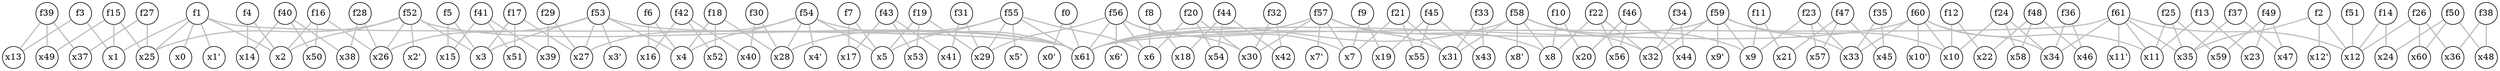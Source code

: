 graph BatchColumn {
// Index 3 Batch Column (Biegler)
node[shape=circle,fixedsize=1]
edge[color="gray", style="setlinewidth(2)"]

// dF/dy graph
f0--x61	
f1--x0	f1--x1	f1--x2	f1--x25	f1--x61	
f2--x12	f2--x35	
f3--x1	f3--x13	
f4--x2	f4--x14	
f5--x3	f5--x15	
f6--x4	f6--x16	
f7--x5	f7--x17	
f8--x6	f8--x18	
f9--x7	f9--x19	
f10--x8	f10--x20	
f11--x9	f11--x21	
f12--x10	f12--x22	
f13--x11	f13--x23	
f14--x12	f14--x24	
f15--x1	f15--x25	f15--x49	
f16--x2	f16--x26	f16--x50	
f17--x3	f17--x27	f17--x51	
f18--x4	f18--x28	f18--x52	
f19--x5	f19--x29	f19--x53	
f20--x6	f20--x30	f20--x54	
f21--x7	f21--x31	f21--x55	
f22--x8	f22--x32	f22--x56	
f23--x9	f23--x33	f23--x57	
f24--x10	f24--x34	f24--x58	
f25--x11	f25--x35	f25--x59	
f26--x12	f26--x36	f26--x60	
f27--x25	f27--x37	
f28--x26	f28--x38	
f29--x27	f29--x39	
f30--x28	f30--x40	
f31--x29	f31--x41	
f32--x30	f32--x42	
f33--x31	f33--x43	
f34--x32	f34--x44	
f35--x33	f35--x45	
f36--x34	f36--x46	
f37--x35	f37--x47	
f38--x36	f38--x48	
f39--x13	f39--x37	f39--x49	
f40--x14	f40--x38	f40--x50	
f41--x15	f41--x39	f41--x51	
f42--x16	f42--x40	f42--x52	
f43--x17	f43--x41	f43--x53	
f44--x18	f44--x42	f44--x54	
f45--x19	f45--x43	f45--x55	
f46--x20	f46--x44	f46--x56	
f47--x21	f47--x45	f47--x57	
f48--x22	f48--x46	f48--x58	
f49--x23	f49--x47	f49--x59	
f50--x24	f50--x48	f50--x60	
f51--x12	
f52--x2	f52--x3	f52--x25	f52--x26	f52--x61	
f53--x3	f53--x4	f53--x26	f53--x27	f53--x61	
f54--x4	f54--x5	f54--x27	f54--x28	f54--x61	
f55--x5	f55--x6	f55--x28	f55--x29	f55--x61	
f56--x6	f56--x7	f56--x29	f56--x30	f56--x61	
f57--x7	f57--x8	f57--x30	f57--x31	f57--x61	
f58--x8	f58--x9	f58--x31	f58--x32	f58--x61	
f59--x9	f59--x10	f59--x32	f59--x33	f59--x61	
f60--x10	f60--x11	f60--x33	f60--x34	f60--x61	
f61--x11	f61--x12	f61--x34	f61--x35	f61--x61	
// dF/dyp graph
f0--"x0'"	
f1--"x1'"	
f2--"x12'"	
f52--"x2'"	
f53--"x3'"	
f54--"x4'"	
f55--"x5'"	
f56--"x6'"	
f57--"x7'"	
f58--"x8'"	
f59--"x9'"	
f60--"x10'"	
f61--"x11'"

}
